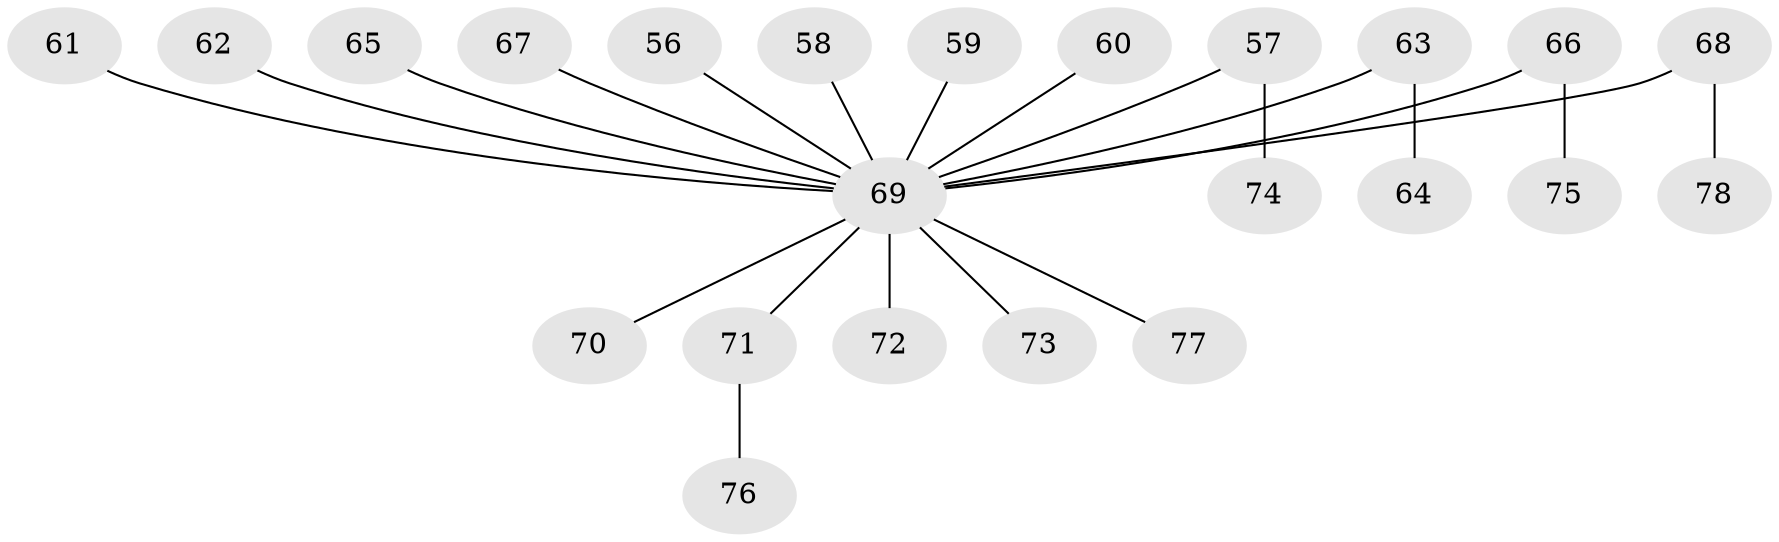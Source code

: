 // original degree distribution, {6: 0.02564102564102564, 5: 0.02564102564102564, 3: 0.07692307692307693, 4: 0.07692307692307693, 7: 0.01282051282051282, 2: 0.28205128205128205, 1: 0.5}
// Generated by graph-tools (version 1.1) at 2025/55/03/04/25 21:55:44]
// undirected, 23 vertices, 22 edges
graph export_dot {
graph [start="1"]
  node [color=gray90,style=filled];
  56;
  57;
  58;
  59;
  60;
  61;
  62;
  63;
  64;
  65;
  66 [super="+55"];
  67;
  68;
  69 [super="+30+20+36+13+29+32+40+26+25+34+35+37+49+41+42+43+52+44+45+48+47+50+54+51+53"];
  70;
  71;
  72;
  73;
  74;
  75;
  76;
  77;
  78;
  56 -- 69;
  57 -- 74;
  57 -- 69;
  58 -- 69;
  59 -- 69;
  60 -- 69;
  61 -- 69;
  62 -- 69;
  63 -- 64;
  63 -- 69;
  65 -- 69;
  66 -- 75;
  66 -- 69;
  67 -- 69;
  68 -- 78;
  68 -- 69;
  69 -- 72;
  69 -- 73;
  69 -- 71;
  69 -- 70;
  69 -- 77;
  71 -- 76;
}
